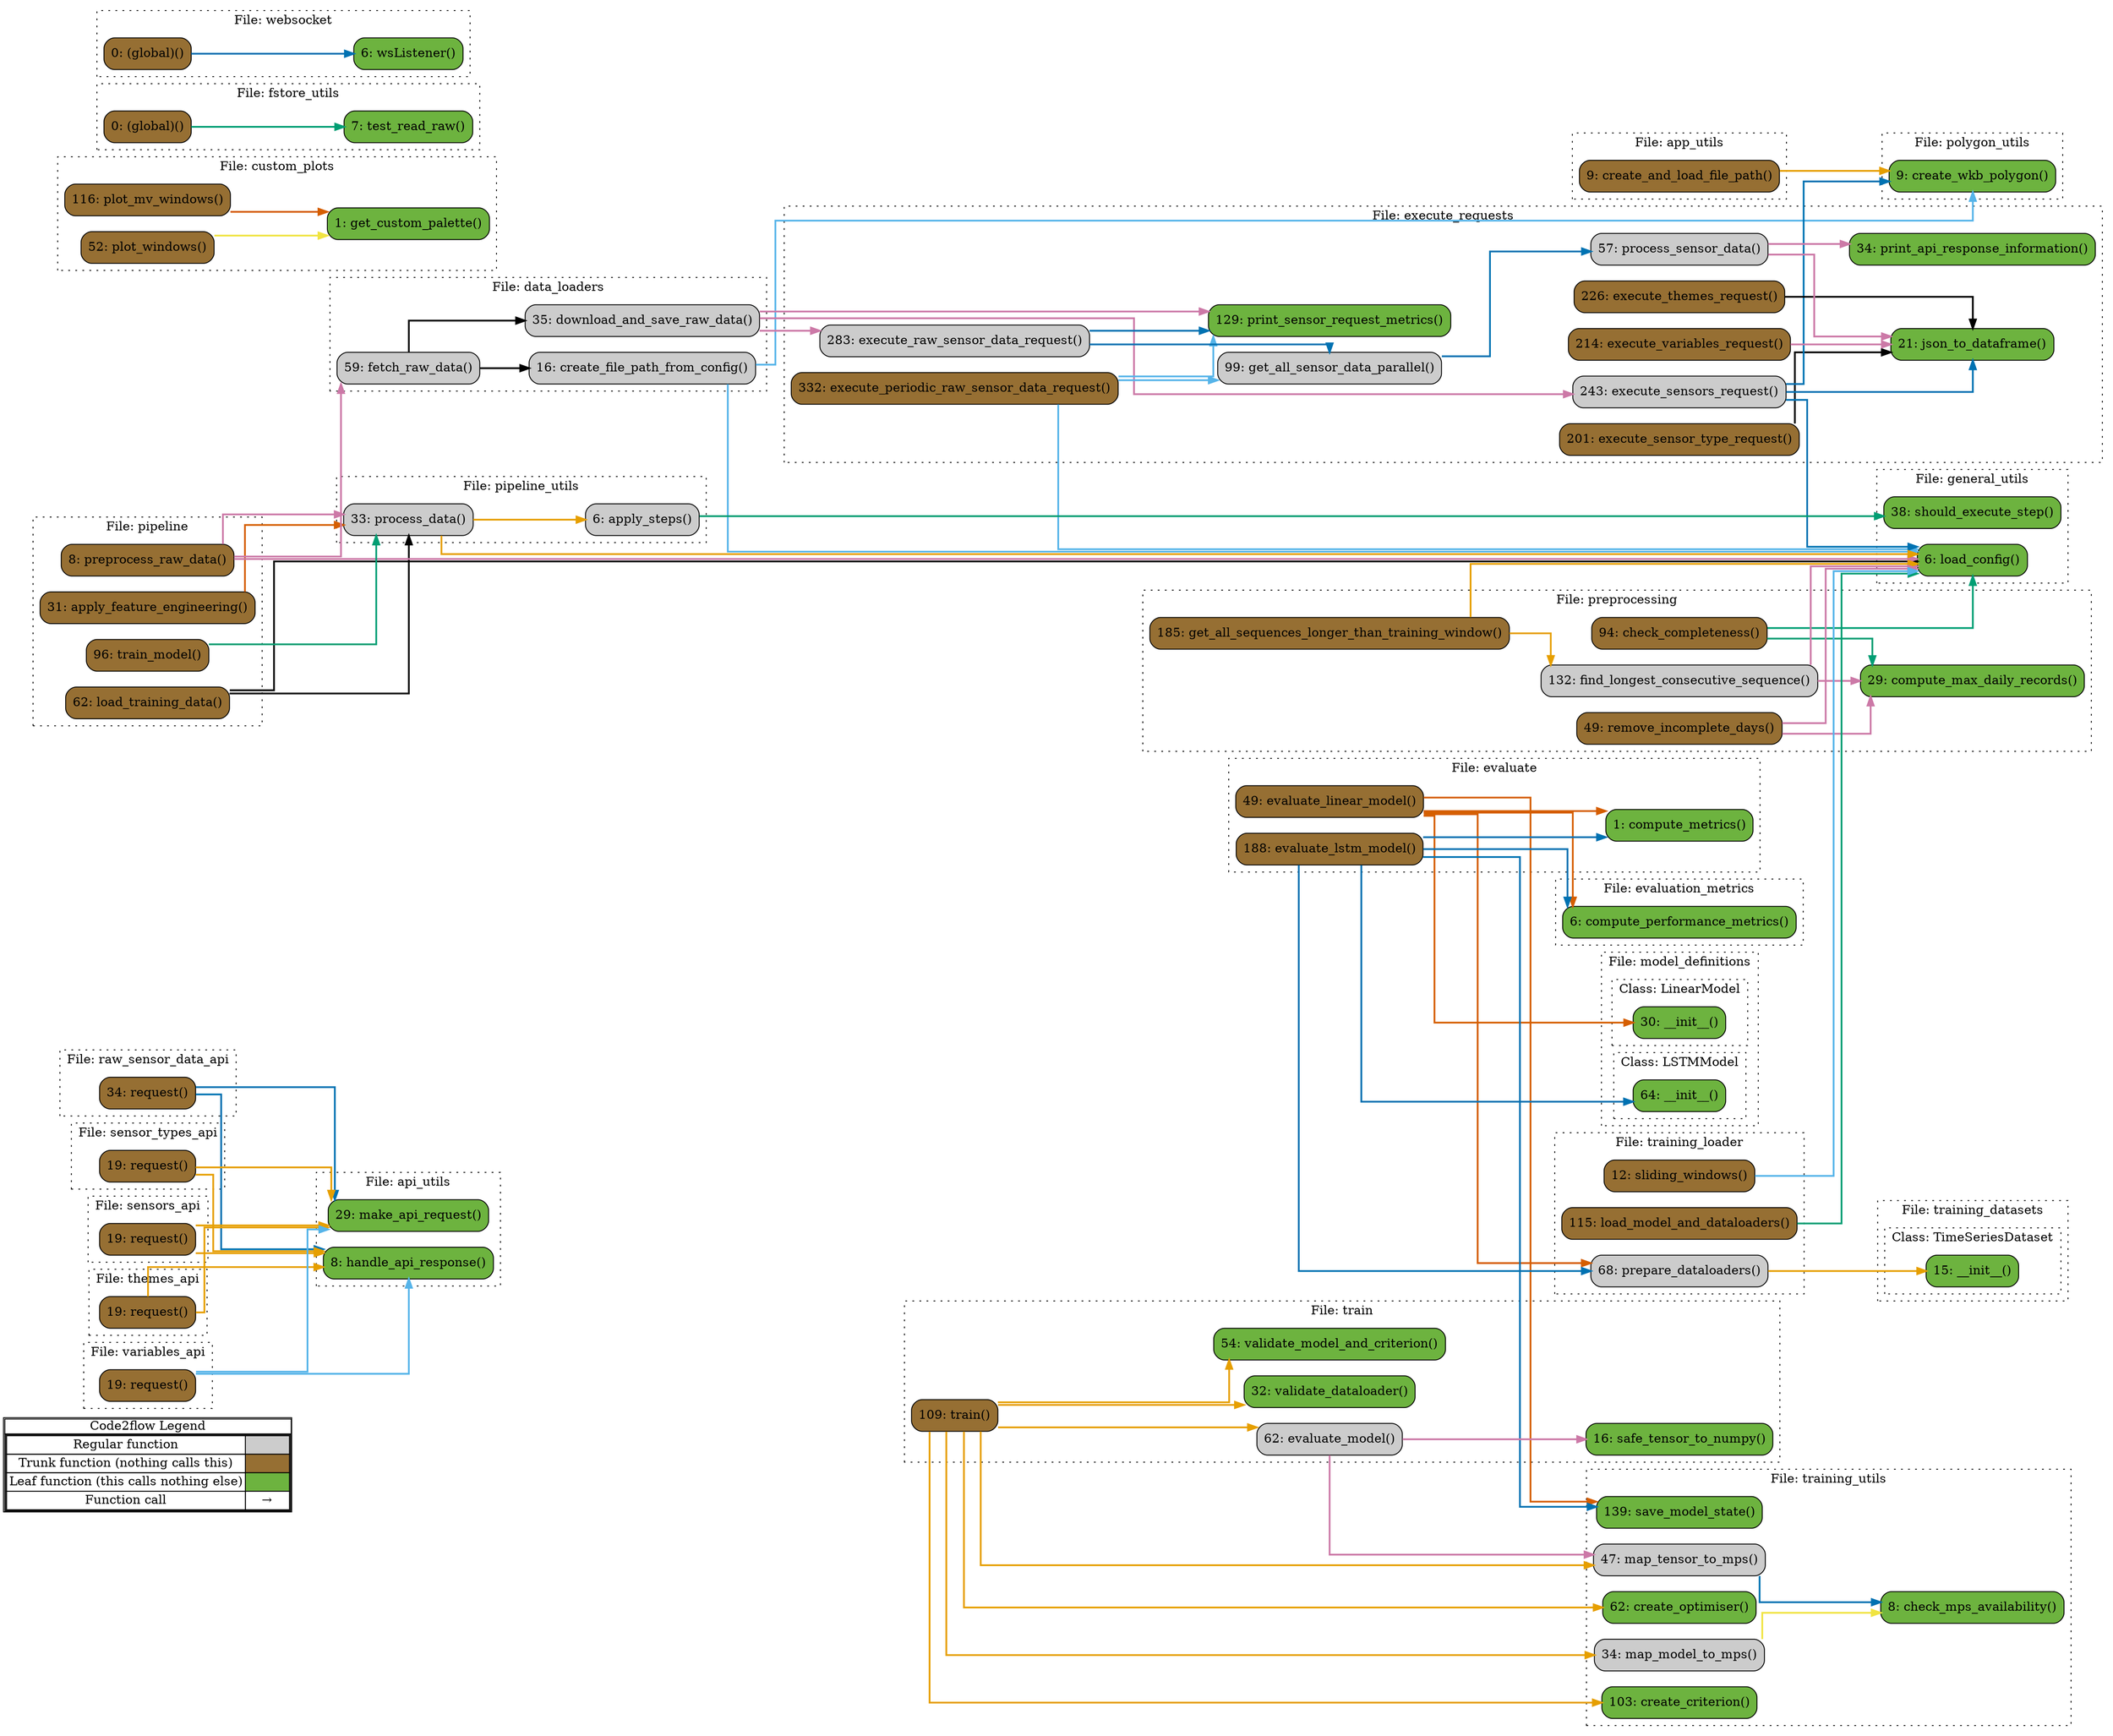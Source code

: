 digraph G {
concentrate=true;
splines="ortho";
rankdir="LR";
subgraph legend{
    rank = min;
    label = "legend";
    Legend [shape=none, margin=0, label = <
        <table cellspacing="0" cellpadding="0" border="1"><tr><td>Code2flow Legend</td></tr><tr><td>
        <table cellspacing="0">
        <tr><td>Regular function</td><td width="50px" bgcolor='#cccccc'></td></tr>
        <tr><td>Trunk function (nothing calls this)</td><td bgcolor='#966F33'></td></tr>
        <tr><td>Leaf function (this calls nothing else)</td><td bgcolor='#6db33f'></td></tr>
        <tr><td>Function call</td><td><font color='black'>&#8594;</font></td></tr>
        </table></td></tr></table>
        >];
}node_8dd9e832 [label="8: handle_api_response()" name="api_utils::handle_api_response" shape="rect" style="rounded,filled" fillcolor="#6db33f" ];
node_37da30a1 [label="29: make_api_request()" name="api_utils::make_api_request" shape="rect" style="rounded,filled" fillcolor="#6db33f" ];
node_cf59e651 [label="9: create_and_load_file_path()" name="app_utils::create_and_load_file_path" shape="rect" style="rounded,filled" fillcolor="#966F33" ];
node_7331fad5 [label="1: get_custom_palette()" name="custom_plots::get_custom_palette" shape="rect" style="rounded,filled" fillcolor="#6db33f" ];
node_ac657ff6 [label="116: plot_mv_windows()" name="custom_plots::plot_mv_windows" shape="rect" style="rounded,filled" fillcolor="#966F33" ];
node_b4d39a8c [label="52: plot_windows()" name="custom_plots::plot_windows" shape="rect" style="rounded,filled" fillcolor="#966F33" ];
node_d369664a [label="16: create_file_path_from_config()" name="data_loaders::create_file_path_from_config" shape="rect" style="rounded,filled" fillcolor="#cccccc" ];
node_a7cf38af [label="35: download_and_save_raw_data()" name="data_loaders::download_and_save_raw_data" shape="rect" style="rounded,filled" fillcolor="#cccccc" ];
node_88995688 [label="59: fetch_raw_data()" name="data_loaders::fetch_raw_data" shape="rect" style="rounded,filled" fillcolor="#cccccc" ];
node_ce5af088 [label="1: compute_metrics()" name="evaluate::compute_metrics" shape="rect" style="rounded,filled" fillcolor="#6db33f" ];
node_8da2ecd6 [label="49: evaluate_linear_model()" name="evaluate::evaluate_linear_model" shape="rect" style="rounded,filled" fillcolor="#966F33" ];
node_3169a89d [label="188: evaluate_lstm_model()" name="evaluate::evaluate_lstm_model" shape="rect" style="rounded,filled" fillcolor="#966F33" ];
node_7e8d066c [label="6: compute_performance_metrics()" name="evaluation_metrics::compute_performance_metrics" shape="rect" style="rounded,filled" fillcolor="#6db33f" ];
node_0ada2382 [label="332: execute_periodic_raw_sensor_data_request()" name="execute_requests::execute_periodic_raw_sensor_data_request" shape="rect" style="rounded,filled" fillcolor="#966F33" ];
node_c8e09605 [label="283: execute_raw_sensor_data_request()" name="execute_requests::execute_raw_sensor_data_request" shape="rect" style="rounded,filled" fillcolor="#cccccc" ];
node_0d0b7c60 [label="201: execute_sensor_type_request()" name="execute_requests::execute_sensor_type_request" shape="rect" style="rounded,filled" fillcolor="#966F33" ];
node_d1356535 [label="243: execute_sensors_request()" name="execute_requests::execute_sensors_request" shape="rect" style="rounded,filled" fillcolor="#cccccc" ];
node_fbb5b010 [label="226: execute_themes_request()" name="execute_requests::execute_themes_request" shape="rect" style="rounded,filled" fillcolor="#966F33" ];
node_8cf4ef7f [label="214: execute_variables_request()" name="execute_requests::execute_variables_request" shape="rect" style="rounded,filled" fillcolor="#966F33" ];
node_75e88f7d [label="99: get_all_sensor_data_parallel()" name="execute_requests::get_all_sensor_data_parallel" shape="rect" style="rounded,filled" fillcolor="#cccccc" ];
node_7ee2ad1f [label="21: json_to_dataframe()" name="execute_requests::json_to_dataframe" shape="rect" style="rounded,filled" fillcolor="#6db33f" ];
node_9e769c61 [label="34: print_api_response_information()" name="execute_requests::print_api_response_information" shape="rect" style="rounded,filled" fillcolor="#6db33f" ];
node_dd9e5ddc [label="129: print_sensor_request_metrics()" name="execute_requests::print_sensor_request_metrics" shape="rect" style="rounded,filled" fillcolor="#6db33f" ];
node_52aa61b7 [label="57: process_sensor_data()" name="execute_requests::process_sensor_data" shape="rect" style="rounded,filled" fillcolor="#cccccc" ];
node_af837a73 [label="0: (global)()" name="fstore_utils::(global)" shape="rect" style="rounded,filled" fillcolor="#966F33" ];
node_6487d1e1 [label="7: test_read_raw()" name="fstore_utils::test_read_raw" shape="rect" style="rounded,filled" fillcolor="#6db33f" ];
node_a54889c2 [label="6: load_config()" name="general_utils::load_config" shape="rect" style="rounded,filled" fillcolor="#6db33f" ];
node_d8a6d976 [label="38: should_execute_step()" name="general_utils::should_execute_step" shape="rect" style="rounded,filled" fillcolor="#6db33f" ];
node_04d39520 [label="64: __init__()" name="model_definitions::LSTMModel.__init__" shape="rect" style="rounded,filled" fillcolor="#6db33f" ];
node_4ba2710f [label="30: __init__()" name="model_definitions::LinearModel.__init__" shape="rect" style="rounded,filled" fillcolor="#6db33f" ];
node_547ca2e6 [label="31: apply_feature_engineering()" name="pipeline::apply_feature_engineering" shape="rect" style="rounded,filled" fillcolor="#966F33" ];
node_f97fd680 [label="62: load_training_data()" name="pipeline::load_training_data" shape="rect" style="rounded,filled" fillcolor="#966F33" ];
node_2d8f25c7 [label="8: preprocess_raw_data()" name="pipeline::preprocess_raw_data" shape="rect" style="rounded,filled" fillcolor="#966F33" ];
node_cc09775b [label="96: train_model()" name="pipeline::train_model" shape="rect" style="rounded,filled" fillcolor="#966F33" ];
node_a24a4c4b [label="6: apply_steps()" name="pipeline_utils::apply_steps" shape="rect" style="rounded,filled" fillcolor="#cccccc" ];
node_b7ba02c9 [label="33: process_data()" name="pipeline_utils::process_data" shape="rect" style="rounded,filled" fillcolor="#cccccc" ];
node_2f5bd100 [label="9: create_wkb_polygon()" name="polygon_utils::create_wkb_polygon" shape="rect" style="rounded,filled" fillcolor="#6db33f" ];
node_4753773b [label="94: check_completeness()" name="preprocessing::check_completeness" shape="rect" style="rounded,filled" fillcolor="#966F33" ];
node_dee0896f [label="29: compute_max_daily_records()" name="preprocessing::compute_max_daily_records" shape="rect" style="rounded,filled" fillcolor="#6db33f" ];
node_af7229c7 [label="132: find_longest_consecutive_sequence()" name="preprocessing::find_longest_consecutive_sequence" shape="rect" style="rounded,filled" fillcolor="#cccccc" ];
node_5063e451 [label="185: get_all_sequences_longer_than_training_window()" name="preprocessing::get_all_sequences_longer_than_training_window" shape="rect" style="rounded,filled" fillcolor="#966F33" ];
node_d8301cbf [label="49: remove_incomplete_days()" name="preprocessing::remove_incomplete_days" shape="rect" style="rounded,filled" fillcolor="#966F33" ];
node_5f2bae1d [label="34: request()" name="raw_sensor_data_api::request" shape="rect" style="rounded,filled" fillcolor="#966F33" ];
node_af85a251 [label="19: request()" name="sensor_types_api::request" shape="rect" style="rounded,filled" fillcolor="#966F33" ];
node_ce94a661 [label="19: request()" name="sensors_api::request" shape="rect" style="rounded,filled" fillcolor="#966F33" ];
node_a8f48111 [label="19: request()" name="themes_api::request" shape="rect" style="rounded,filled" fillcolor="#966F33" ];
node_99fa022f [label="62: evaluate_model()" name="train::evaluate_model" shape="rect" style="rounded,filled" fillcolor="#cccccc" ];
node_3753765d [label="16: safe_tensor_to_numpy()" name="train::safe_tensor_to_numpy" shape="rect" style="rounded,filled" fillcolor="#6db33f" ];
node_a35038f9 [label="109: train()" name="train::train" shape="rect" style="rounded,filled" fillcolor="#966F33" ];
node_9f9c7302 [label="32: validate_dataloader()" name="train::validate_dataloader" shape="rect" style="rounded,filled" fillcolor="#6db33f" ];
node_84dbb282 [label="54: validate_model_and_criterion()" name="train::validate_model_and_criterion" shape="rect" style="rounded,filled" fillcolor="#6db33f" ];
node_1c39f67c [label="15: __init__()" name="training_datasets::TimeSeriesDataset.__init__" shape="rect" style="rounded,filled" fillcolor="#6db33f" ];
node_12ad7df3 [label="115: load_model_and_dataloaders()" name="training_loader::load_model_and_dataloaders" shape="rect" style="rounded,filled" fillcolor="#966F33" ];
node_ef41bb69 [label="68: prepare_dataloaders()" name="training_loader::prepare_dataloaders" shape="rect" style="rounded,filled" fillcolor="#cccccc" ];
node_e46c8c7a [label="12: sliding_windows()" name="training_loader::sliding_windows" shape="rect" style="rounded,filled" fillcolor="#966F33" ];
node_a8f761cd [label="8: check_mps_availability()" name="training_utils::check_mps_availability" shape="rect" style="rounded,filled" fillcolor="#6db33f" ];
node_445f7888 [label="103: create_criterion()" name="training_utils::create_criterion" shape="rect" style="rounded,filled" fillcolor="#6db33f" ];
node_db0b1995 [label="62: create_optimiser()" name="training_utils::create_optimiser" shape="rect" style="rounded,filled" fillcolor="#6db33f" ];
node_03f4fe6c [label="34: map_model_to_mps()" name="training_utils::map_model_to_mps" shape="rect" style="rounded,filled" fillcolor="#cccccc" ];
node_c9c84395 [label="47: map_tensor_to_mps()" name="training_utils::map_tensor_to_mps" shape="rect" style="rounded,filled" fillcolor="#cccccc" ];
node_27471f89 [label="139: save_model_state()" name="training_utils::save_model_state" shape="rect" style="rounded,filled" fillcolor="#6db33f" ];
node_b42e105a [label="19: request()" name="variables_api::request" shape="rect" style="rounded,filled" fillcolor="#966F33" ];
node_0ae32e75 [label="0: (global)()" name="websocket::(global)" shape="rect" style="rounded,filled" fillcolor="#966F33" ];
node_e9c090c7 [label="6: wsListener()" name="websocket::wsListener" shape="rect" style="rounded,filled" fillcolor="#6db33f" ];
node_cf59e651 -> node_2f5bd100 [color="#E69F00" penwidth="2"];
node_ac657ff6 -> node_7331fad5 [color="#D55E00" penwidth="2"];
node_b4d39a8c -> node_7331fad5 [color="#F0E442" penwidth="2"];
node_d369664a -> node_a54889c2 [color="#56B4E9" penwidth="2"];
node_d369664a -> node_2f5bd100 [color="#56B4E9" penwidth="2"];
node_a7cf38af -> node_c8e09605 [color="#CC79A7" penwidth="2"];
node_a7cf38af -> node_d1356535 [color="#CC79A7" penwidth="2"];
node_a7cf38af -> node_dd9e5ddc [color="#CC79A7" penwidth="2"];
node_88995688 -> node_d369664a [color="#000000" penwidth="2"];
node_88995688 -> node_a7cf38af [color="#000000" penwidth="2"];
node_8da2ecd6 -> node_ce5af088 [color="#D55E00" penwidth="2"];
node_8da2ecd6 -> node_7e8d066c [color="#D55E00" penwidth="2"];
node_8da2ecd6 -> node_4ba2710f [color="#D55E00" penwidth="2"];
node_8da2ecd6 -> node_ef41bb69 [color="#D55E00" penwidth="2"];
node_8da2ecd6 -> node_27471f89 [color="#D55E00" penwidth="2"];
node_3169a89d -> node_ce5af088 [color="#0072B2" penwidth="2"];
node_3169a89d -> node_7e8d066c [color="#0072B2" penwidth="2"];
node_3169a89d -> node_04d39520 [color="#0072B2" penwidth="2"];
node_3169a89d -> node_ef41bb69 [color="#0072B2" penwidth="2"];
node_3169a89d -> node_27471f89 [color="#0072B2" penwidth="2"];
node_0ada2382 -> node_75e88f7d [color="#56B4E9" penwidth="2"];
node_0ada2382 -> node_dd9e5ddc [color="#56B4E9" penwidth="2"];
node_0ada2382 -> node_a54889c2 [color="#56B4E9" penwidth="2"];
node_c8e09605 -> node_75e88f7d [color="#0072B2" penwidth="2"];
node_c8e09605 -> node_dd9e5ddc [color="#0072B2" penwidth="2"];
node_0d0b7c60 -> node_7ee2ad1f [color="#000000" penwidth="2"];
node_d1356535 -> node_7ee2ad1f [color="#0072B2" penwidth="2"];
node_d1356535 -> node_a54889c2 [color="#0072B2" penwidth="2"];
node_d1356535 -> node_2f5bd100 [color="#0072B2" penwidth="2"];
node_fbb5b010 -> node_7ee2ad1f [color="#000000" penwidth="2"];
node_8cf4ef7f -> node_7ee2ad1f [color="#CC79A7" penwidth="2"];
node_75e88f7d -> node_52aa61b7 [color="#0072B2" penwidth="2"];
node_52aa61b7 -> node_7ee2ad1f [color="#CC79A7" penwidth="2"];
node_52aa61b7 -> node_9e769c61 [color="#CC79A7" penwidth="2"];
node_52aa61b7 -> node_9e769c61 [color="#CC79A7" penwidth="2"];
node_52aa61b7 -> node_9e769c61 [color="#CC79A7" penwidth="2"];
node_af837a73 -> node_6487d1e1 [color="#009E73" penwidth="2"];
node_547ca2e6 -> node_b7ba02c9 [color="#D55E00" penwidth="2"];
node_f97fd680 -> node_a54889c2 [color="#000000" penwidth="2"];
node_f97fd680 -> node_b7ba02c9 [color="#000000" penwidth="2"];
node_2d8f25c7 -> node_88995688 [color="#CC79A7" penwidth="2"];
node_2d8f25c7 -> node_a54889c2 [color="#CC79A7" penwidth="2"];
node_2d8f25c7 -> node_b7ba02c9 [color="#CC79A7" penwidth="2"];
node_cc09775b -> node_b7ba02c9 [color="#009E73" penwidth="2"];
node_a24a4c4b -> node_d8a6d976 [color="#009E73" penwidth="2"];
node_b7ba02c9 -> node_a54889c2 [color="#E69F00" penwidth="2"];
node_b7ba02c9 -> node_a24a4c4b [color="#E69F00" penwidth="2"];
node_4753773b -> node_a54889c2 [color="#009E73" penwidth="2"];
node_4753773b -> node_a54889c2 [color="#009E73" penwidth="2"];
node_4753773b -> node_dee0896f [color="#009E73" penwidth="2"];
node_af7229c7 -> node_a54889c2 [color="#CC79A7" penwidth="2"];
node_af7229c7 -> node_dee0896f [color="#CC79A7" penwidth="2"];
node_5063e451 -> node_a54889c2 [color="#E69F00" penwidth="2"];
node_5063e451 -> node_a54889c2 [color="#E69F00" penwidth="2"];
node_5063e451 -> node_af7229c7 [color="#E69F00" penwidth="2"];
node_d8301cbf -> node_a54889c2 [color="#CC79A7" penwidth="2"];
node_d8301cbf -> node_dee0896f [color="#CC79A7" penwidth="2"];
node_5f2bae1d -> node_8dd9e832 [color="#0072B2" penwidth="2"];
node_5f2bae1d -> node_37da30a1 [color="#0072B2" penwidth="2"];
node_af85a251 -> node_8dd9e832 [color="#E69F00" penwidth="2"];
node_af85a251 -> node_37da30a1 [color="#E69F00" penwidth="2"];
node_ce94a661 -> node_8dd9e832 [color="#E69F00" penwidth="2"];
node_ce94a661 -> node_37da30a1 [color="#E69F00" penwidth="2"];
node_a8f48111 -> node_8dd9e832 [color="#E69F00" penwidth="2"];
node_a8f48111 -> node_37da30a1 [color="#E69F00" penwidth="2"];
node_99fa022f -> node_3753765d [color="#CC79A7" penwidth="2"];
node_99fa022f -> node_3753765d [color="#CC79A7" penwidth="2"];
node_99fa022f -> node_c9c84395 [color="#CC79A7" penwidth="2"];
node_99fa022f -> node_c9c84395 [color="#CC79A7" penwidth="2"];
node_a35038f9 -> node_99fa022f [color="#E69F00" penwidth="2"];
node_a35038f9 -> node_99fa022f [color="#E69F00" penwidth="2"];
node_a35038f9 -> node_9f9c7302 [color="#E69F00" penwidth="2"];
node_a35038f9 -> node_9f9c7302 [color="#E69F00" penwidth="2"];
node_a35038f9 -> node_84dbb282 [color="#E69F00" penwidth="2"];
node_a35038f9 -> node_445f7888 [color="#E69F00" penwidth="2"];
node_a35038f9 -> node_db0b1995 [color="#E69F00" penwidth="2"];
node_a35038f9 -> node_03f4fe6c [color="#E69F00" penwidth="2"];
node_a35038f9 -> node_c9c84395 [color="#E69F00" penwidth="2"];
node_a35038f9 -> node_c9c84395 [color="#E69F00" penwidth="2"];
node_12ad7df3 -> node_a54889c2 [color="#009E73" penwidth="2"];
node_ef41bb69 -> node_1c39f67c [color="#E69F00" penwidth="2"];
node_ef41bb69 -> node_1c39f67c [color="#E69F00" penwidth="2"];
node_e46c8c7a -> node_a54889c2 [color="#56B4E9" penwidth="2"];
node_03f4fe6c -> node_a8f761cd [color="#F0E442" penwidth="2"];
node_c9c84395 -> node_a8f761cd [color="#0072B2" penwidth="2"];
node_b42e105a -> node_8dd9e832 [color="#56B4E9" penwidth="2"];
node_b42e105a -> node_37da30a1 [color="#56B4E9" penwidth="2"];
node_0ae32e75 -> node_e9c090c7 [color="#0072B2" penwidth="2"];
subgraph cluster_2c00230a {
    node_8dd9e832 node_37da30a1;
    label="File: api_utils";
    name="api_utils";
    style="filled";
    graph[style=dotted];
};
subgraph cluster_5b454ff1 {
    node_cf59e651;
    label="File: app_utils";
    name="app_utils";
    style="filled";
    graph[style=dotted];
};
subgraph cluster_f7b9e6a4 {
    node_7331fad5 node_b4d39a8c node_ac657ff6;
    label="File: custom_plots";
    name="custom_plots";
    style="filled";
    graph[style=dotted];
};
subgraph cluster_9c8c40de {
    node_d369664a node_a7cf38af node_88995688;
    label="File: data_loaders";
    name="data_loaders";
    style="filled";
    graph[style=dotted];
};
subgraph cluster_0323615f {
    node_ce5af088 node_8da2ecd6 node_3169a89d;
    label="File: evaluate";
    name="evaluate";
    style="filled";
    graph[style=dotted];
};
subgraph cluster_f8328340 {
    node_7e8d066c;
    label="File: evaluation_metrics";
    name="evaluation_metrics";
    style="filled";
    graph[style=dotted];
};
subgraph cluster_a823a600 {
    node_7ee2ad1f node_9e769c61 node_52aa61b7 node_75e88f7d node_dd9e5ddc node_0d0b7c60 node_8cf4ef7f node_fbb5b010 node_d1356535 node_c8e09605 node_0ada2382;
    label="File: execute_requests";
    name="execute_requests";
    style="filled";
    graph[style=dotted];
};
subgraph cluster_8441cd0c {
    node_6487d1e1 node_af837a73;
    label="File: fstore_utils";
    name="fstore_utils";
    style="filled";
    graph[style=dotted];
};
subgraph cluster_f2f1ade6 {
    node_a54889c2 node_d8a6d976;
    label="File: general_utils";
    name="general_utils";
    style="filled";
    graph[style=dotted];
};
subgraph cluster_29953534 {
    label="File: model_definitions";
    name="model_definitions";
    style="filled";
    graph[style=dotted];
    subgraph cluster_61f11b1a {
        node_4ba2710f;
        label="Class: LinearModel";
        name="LinearModel";
        style="filled";
        graph[style=dotted];
    };
    subgraph cluster_ae8bb9fa {
        node_04d39520;
        label="Class: LSTMModel";
        name="LSTMModel";
        style="filled";
        graph[style=dotted];
    };
};
subgraph cluster_95fd1798 {
    node_2d8f25c7 node_547ca2e6 node_f97fd680 node_cc09775b;
    label="File: pipeline";
    name="pipeline";
    style="filled";
    graph[style=dotted];
};
subgraph cluster_5e0dc33c {
    node_a24a4c4b node_b7ba02c9;
    label="File: pipeline_utils";
    name="pipeline_utils";
    style="filled";
    graph[style=dotted];
};
subgraph cluster_c931ed18 {
    node_2f5bd100;
    label="File: polygon_utils";
    name="polygon_utils";
    style="filled";
    graph[style=dotted];
};
subgraph cluster_0dc74e66 {
    node_dee0896f node_d8301cbf node_4753773b node_af7229c7 node_5063e451;
    label="File: preprocessing";
    name="preprocessing";
    style="filled";
    graph[style=dotted];
};
subgraph cluster_2cda9156 {
    node_5f2bae1d;
    label="File: raw_sensor_data_api";
    name="raw_sensor_data_api";
    style="filled";
    graph[style=dotted];
};
subgraph cluster_ac79f312 {
    node_af85a251;
    label="File: sensor_types_api";
    name="sensor_types_api";
    style="filled";
    graph[style=dotted];
};
subgraph cluster_3c6f7f3c {
    node_ce94a661;
    label="File: sensors_api";
    name="sensors_api";
    style="filled";
    graph[style=dotted];
};
subgraph cluster_6dd78f31 {
    node_a8f48111;
    label="File: themes_api";
    name="themes_api";
    style="filled";
    graph[style=dotted];
};
subgraph cluster_d5a9a3d4 {
    node_3753765d node_9f9c7302 node_84dbb282 node_99fa022f node_a35038f9;
    label="File: train";
    name="train";
    style="filled";
    graph[style=dotted];
};
subgraph cluster_1ca6b8cb {
    label="File: training_datasets";
    name="training_datasets";
    style="filled";
    graph[style=dotted];
    subgraph cluster_3b771d1a {
        node_1c39f67c;
        label="Class: TimeSeriesDataset";
        name="TimeSeriesDataset";
        style="filled";
        graph[style=dotted];
    };
};
subgraph cluster_ec71fdb7 {
    node_e46c8c7a node_ef41bb69 node_12ad7df3;
    label="File: training_loader";
    name="training_loader";
    style="filled";
    graph[style=dotted];
};
subgraph cluster_2177db97 {
    node_a8f761cd node_03f4fe6c node_c9c84395 node_db0b1995 node_445f7888 node_27471f89;
    label="File: training_utils";
    name="training_utils";
    style="filled";
    graph[style=dotted];
};
subgraph cluster_f83823c5 {
    node_b42e105a;
    label="File: variables_api";
    name="variables_api";
    style="filled";
    graph[style=dotted];
};
subgraph cluster_e7f13db3 {
    node_e9c090c7 node_0ae32e75;
    label="File: websocket";
    name="websocket";
    style="filled";
    graph[style=dotted];
};
}
